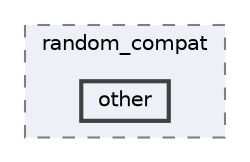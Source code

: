 digraph "plugins/learndash-certificate-builder/vendor/paragonie/random_compat/other"
{
 // LATEX_PDF_SIZE
  bgcolor="transparent";
  edge [fontname=Helvetica,fontsize=10,labelfontname=Helvetica,labelfontsize=10];
  node [fontname=Helvetica,fontsize=10,shape=box,height=0.2,width=0.4];
  compound=true
  subgraph clusterdir_f2847b87f51a41186b5f41fb9d115bb5 {
    graph [ bgcolor="#edf0f7", pencolor="grey50", label="random_compat", fontname=Helvetica,fontsize=10 style="filled,dashed", URL="dir_f2847b87f51a41186b5f41fb9d115bb5.html",tooltip=""]
  dir_878a38bce3eecbe0e92cf994435f18b1 [label="other", fillcolor="#edf0f7", color="grey25", style="filled,bold", URL="dir_878a38bce3eecbe0e92cf994435f18b1.html",tooltip=""];
  }
}
